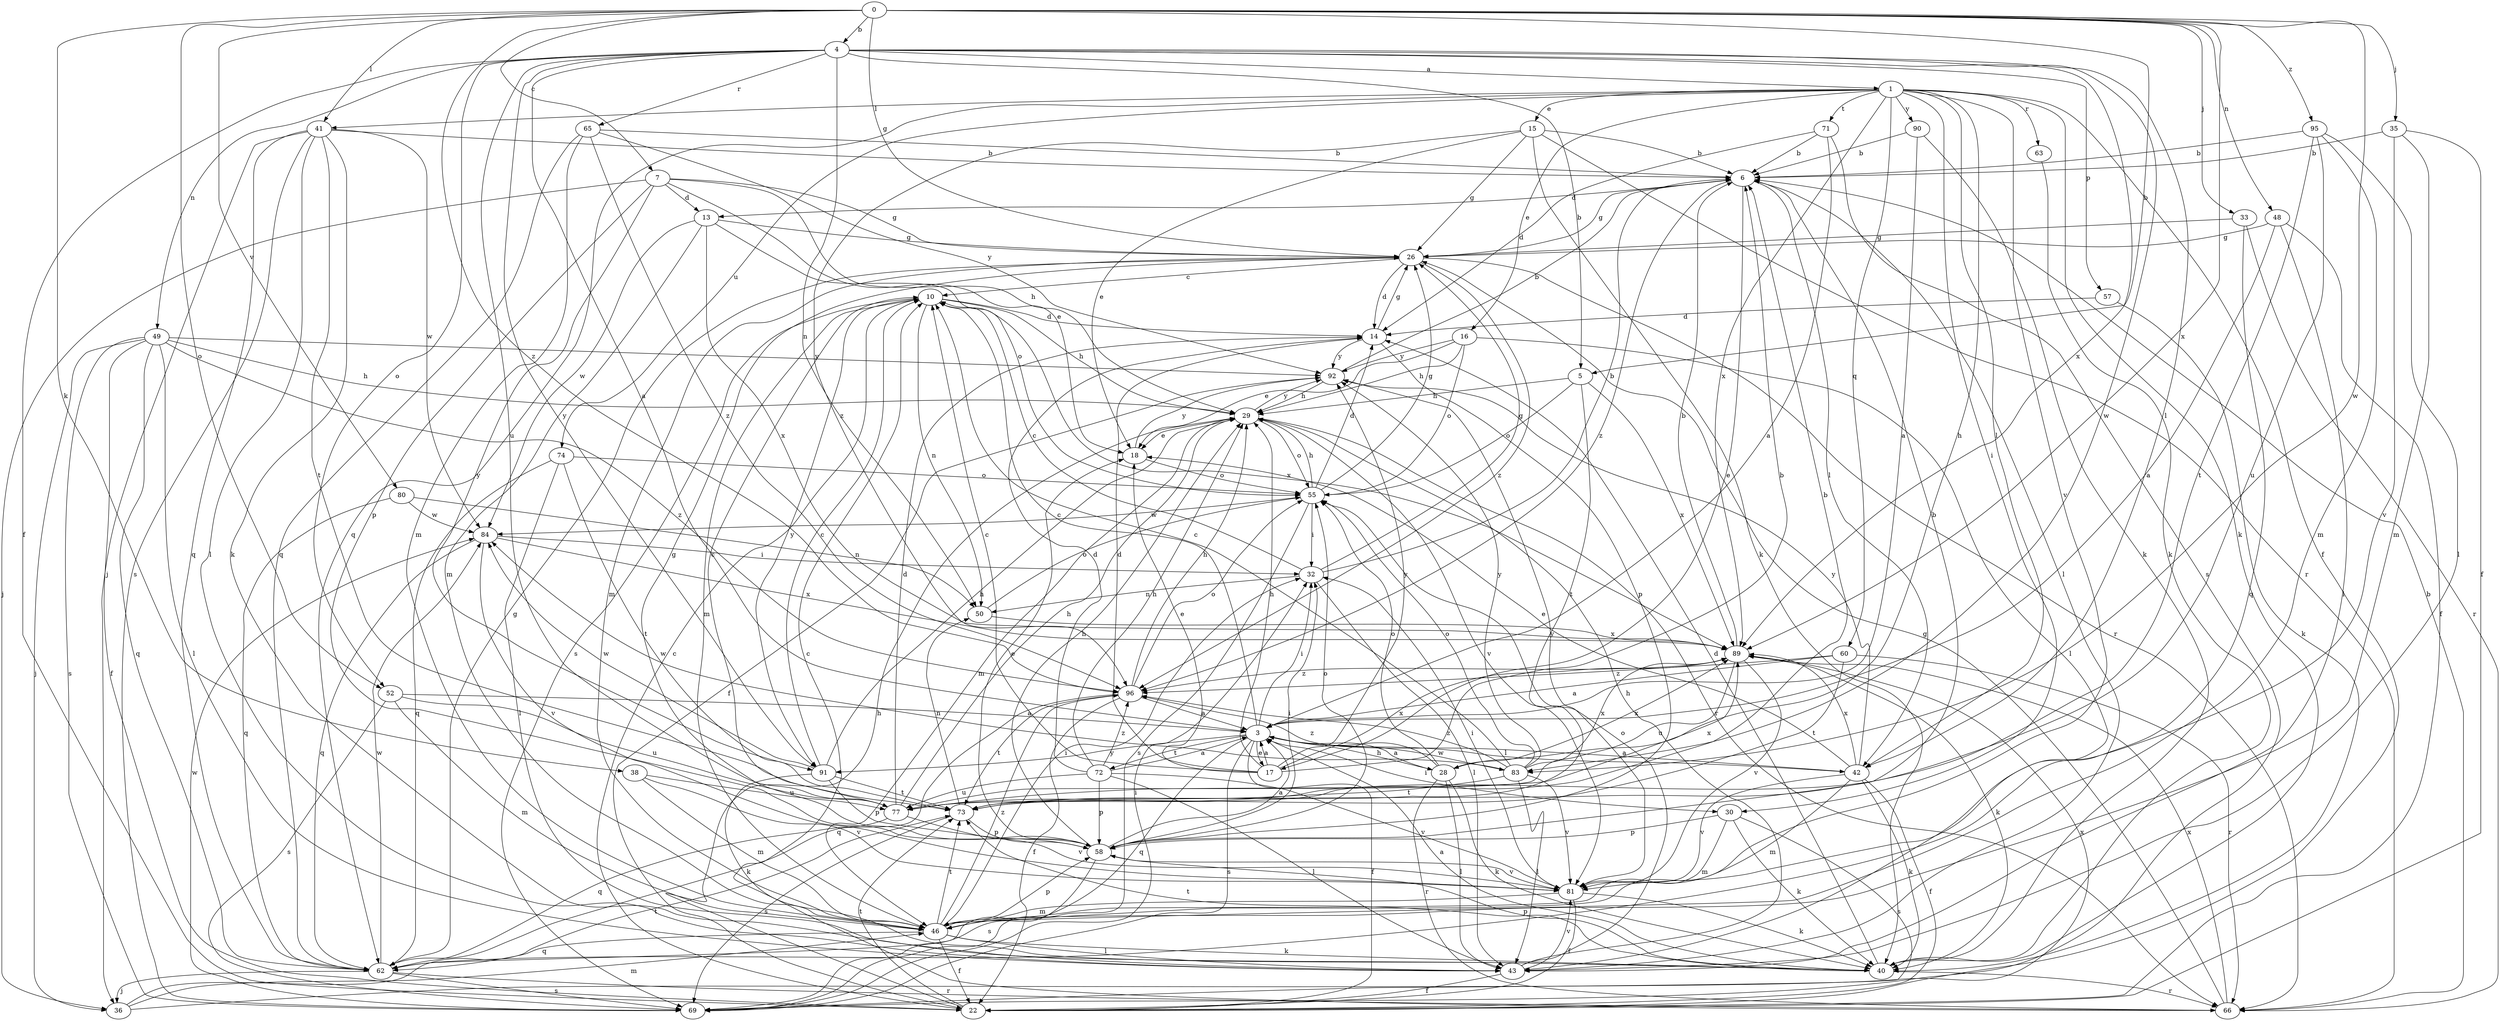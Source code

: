 strict digraph  {
0;
1;
3;
4;
5;
6;
7;
10;
13;
14;
15;
16;
17;
18;
22;
26;
28;
29;
30;
32;
33;
35;
36;
38;
40;
41;
42;
43;
46;
48;
49;
50;
52;
55;
57;
58;
60;
62;
63;
65;
66;
69;
71;
72;
73;
74;
77;
80;
81;
83;
84;
89;
90;
91;
92;
95;
96;
0 -> 4  [label=b];
0 -> 5  [label=b];
0 -> 7  [label=c];
0 -> 26  [label=g];
0 -> 33  [label=j];
0 -> 35  [label=j];
0 -> 38  [label=k];
0 -> 41  [label=l];
0 -> 48  [label=n];
0 -> 52  [label=o];
0 -> 80  [label=v];
0 -> 83  [label=w];
0 -> 89  [label=x];
0 -> 95  [label=z];
0 -> 96  [label=z];
1 -> 15  [label=e];
1 -> 16  [label=e];
1 -> 22  [label=f];
1 -> 28  [label=h];
1 -> 30  [label=i];
1 -> 40  [label=k];
1 -> 41  [label=l];
1 -> 42  [label=l];
1 -> 60  [label=q];
1 -> 62  [label=q];
1 -> 63  [label=r];
1 -> 71  [label=t];
1 -> 74  [label=u];
1 -> 81  [label=v];
1 -> 89  [label=x];
1 -> 90  [label=y];
3 -> 10  [label=c];
3 -> 17  [label=e];
3 -> 22  [label=f];
3 -> 28  [label=h];
3 -> 30  [label=i];
3 -> 32  [label=i];
3 -> 42  [label=l];
3 -> 62  [label=q];
3 -> 69  [label=s];
3 -> 72  [label=t];
3 -> 83  [label=w];
3 -> 91  [label=y];
4 -> 1  [label=a];
4 -> 3  [label=a];
4 -> 5  [label=b];
4 -> 22  [label=f];
4 -> 42  [label=l];
4 -> 49  [label=n];
4 -> 50  [label=n];
4 -> 52  [label=o];
4 -> 57  [label=p];
4 -> 65  [label=r];
4 -> 77  [label=u];
4 -> 83  [label=w];
4 -> 89  [label=x];
4 -> 91  [label=y];
5 -> 29  [label=h];
5 -> 55  [label=o];
5 -> 73  [label=t];
5 -> 89  [label=x];
6 -> 13  [label=d];
6 -> 17  [label=e];
6 -> 26  [label=g];
6 -> 42  [label=l];
6 -> 43  [label=l];
6 -> 96  [label=z];
7 -> 13  [label=d];
7 -> 18  [label=e];
7 -> 26  [label=g];
7 -> 29  [label=h];
7 -> 36  [label=j];
7 -> 58  [label=p];
7 -> 91  [label=y];
10 -> 14  [label=d];
10 -> 29  [label=h];
10 -> 46  [label=m];
10 -> 50  [label=n];
10 -> 69  [label=s];
10 -> 89  [label=x];
10 -> 91  [label=y];
13 -> 26  [label=g];
13 -> 46  [label=m];
13 -> 55  [label=o];
13 -> 84  [label=w];
13 -> 89  [label=x];
14 -> 26  [label=g];
14 -> 58  [label=p];
14 -> 92  [label=y];
15 -> 6  [label=b];
15 -> 18  [label=e];
15 -> 26  [label=g];
15 -> 40  [label=k];
15 -> 66  [label=r];
15 -> 96  [label=z];
16 -> 18  [label=e];
16 -> 29  [label=h];
16 -> 43  [label=l];
16 -> 55  [label=o];
16 -> 92  [label=y];
17 -> 3  [label=a];
17 -> 6  [label=b];
17 -> 10  [label=c];
17 -> 14  [label=d];
17 -> 18  [label=e];
17 -> 29  [label=h];
17 -> 89  [label=x];
17 -> 92  [label=y];
18 -> 55  [label=o];
18 -> 92  [label=y];
22 -> 10  [label=c];
22 -> 29  [label=h];
22 -> 73  [label=t];
26 -> 10  [label=c];
26 -> 14  [label=d];
26 -> 46  [label=m];
26 -> 66  [label=r];
26 -> 96  [label=z];
28 -> 3  [label=a];
28 -> 40  [label=k];
28 -> 43  [label=l];
28 -> 55  [label=o];
28 -> 66  [label=r];
28 -> 89  [label=x];
28 -> 96  [label=z];
29 -> 18  [label=e];
29 -> 46  [label=m];
29 -> 55  [label=o];
29 -> 66  [label=r];
29 -> 81  [label=v];
29 -> 92  [label=y];
30 -> 40  [label=k];
30 -> 46  [label=m];
30 -> 58  [label=p];
30 -> 69  [label=s];
32 -> 6  [label=b];
32 -> 10  [label=c];
32 -> 26  [label=g];
32 -> 43  [label=l];
32 -> 50  [label=n];
33 -> 26  [label=g];
33 -> 62  [label=q];
33 -> 66  [label=r];
35 -> 6  [label=b];
35 -> 22  [label=f];
35 -> 46  [label=m];
35 -> 81  [label=v];
36 -> 46  [label=m];
36 -> 73  [label=t];
36 -> 89  [label=x];
38 -> 46  [label=m];
38 -> 77  [label=u];
38 -> 81  [label=v];
40 -> 3  [label=a];
40 -> 14  [label=d];
40 -> 58  [label=p];
40 -> 66  [label=r];
40 -> 73  [label=t];
41 -> 6  [label=b];
41 -> 36  [label=j];
41 -> 40  [label=k];
41 -> 43  [label=l];
41 -> 62  [label=q];
41 -> 69  [label=s];
41 -> 73  [label=t];
41 -> 84  [label=w];
42 -> 3  [label=a];
42 -> 18  [label=e];
42 -> 22  [label=f];
42 -> 40  [label=k];
42 -> 46  [label=m];
42 -> 81  [label=v];
42 -> 89  [label=x];
42 -> 92  [label=y];
43 -> 22  [label=f];
43 -> 29  [label=h];
43 -> 55  [label=o];
43 -> 81  [label=v];
46 -> 22  [label=f];
46 -> 32  [label=i];
46 -> 40  [label=k];
46 -> 43  [label=l];
46 -> 58  [label=p];
46 -> 62  [label=q];
46 -> 73  [label=t];
46 -> 96  [label=z];
48 -> 3  [label=a];
48 -> 22  [label=f];
48 -> 26  [label=g];
48 -> 43  [label=l];
49 -> 22  [label=f];
49 -> 29  [label=h];
49 -> 36  [label=j];
49 -> 43  [label=l];
49 -> 62  [label=q];
49 -> 69  [label=s];
49 -> 92  [label=y];
49 -> 96  [label=z];
50 -> 55  [label=o];
50 -> 89  [label=x];
52 -> 3  [label=a];
52 -> 46  [label=m];
52 -> 69  [label=s];
52 -> 77  [label=u];
55 -> 14  [label=d];
55 -> 26  [label=g];
55 -> 29  [label=h];
55 -> 32  [label=i];
55 -> 69  [label=s];
55 -> 84  [label=w];
57 -> 14  [label=d];
57 -> 40  [label=k];
58 -> 3  [label=a];
58 -> 6  [label=b];
58 -> 18  [label=e];
58 -> 26  [label=g];
58 -> 29  [label=h];
58 -> 32  [label=i];
58 -> 55  [label=o];
58 -> 69  [label=s];
58 -> 81  [label=v];
60 -> 3  [label=a];
60 -> 66  [label=r];
60 -> 73  [label=t];
60 -> 96  [label=z];
62 -> 26  [label=g];
62 -> 36  [label=j];
62 -> 66  [label=r];
62 -> 69  [label=s];
62 -> 84  [label=w];
63 -> 40  [label=k];
65 -> 6  [label=b];
65 -> 46  [label=m];
65 -> 62  [label=q];
65 -> 92  [label=y];
65 -> 96  [label=z];
66 -> 6  [label=b];
66 -> 10  [label=c];
66 -> 26  [label=g];
66 -> 89  [label=x];
69 -> 32  [label=i];
69 -> 84  [label=w];
71 -> 3  [label=a];
71 -> 6  [label=b];
71 -> 14  [label=d];
71 -> 69  [label=s];
72 -> 3  [label=a];
72 -> 14  [label=d];
72 -> 29  [label=h];
72 -> 43  [label=l];
72 -> 58  [label=p];
72 -> 77  [label=u];
72 -> 81  [label=v];
72 -> 96  [label=z];
73 -> 50  [label=n];
73 -> 58  [label=p];
73 -> 69  [label=s];
74 -> 43  [label=l];
74 -> 55  [label=o];
74 -> 62  [label=q];
74 -> 73  [label=t];
77 -> 6  [label=b];
77 -> 10  [label=c];
77 -> 14  [label=d];
77 -> 29  [label=h];
77 -> 62  [label=q];
77 -> 81  [label=v];
77 -> 89  [label=x];
80 -> 50  [label=n];
80 -> 62  [label=q];
80 -> 84  [label=w];
81 -> 22  [label=f];
81 -> 32  [label=i];
81 -> 40  [label=k];
81 -> 46  [label=m];
81 -> 92  [label=y];
83 -> 10  [label=c];
83 -> 43  [label=l];
83 -> 55  [label=o];
83 -> 73  [label=t];
83 -> 81  [label=v];
83 -> 84  [label=w];
83 -> 89  [label=x];
83 -> 92  [label=y];
83 -> 96  [label=z];
84 -> 32  [label=i];
84 -> 62  [label=q];
84 -> 81  [label=v];
84 -> 89  [label=x];
89 -> 6  [label=b];
89 -> 40  [label=k];
89 -> 77  [label=u];
89 -> 81  [label=v];
89 -> 96  [label=z];
90 -> 3  [label=a];
90 -> 6  [label=b];
90 -> 40  [label=k];
91 -> 10  [label=c];
91 -> 29  [label=h];
91 -> 40  [label=k];
91 -> 58  [label=p];
91 -> 73  [label=t];
91 -> 84  [label=w];
92 -> 6  [label=b];
92 -> 22  [label=f];
92 -> 29  [label=h];
95 -> 6  [label=b];
95 -> 43  [label=l];
95 -> 46  [label=m];
95 -> 73  [label=t];
95 -> 77  [label=u];
96 -> 3  [label=a];
96 -> 22  [label=f];
96 -> 29  [label=h];
96 -> 55  [label=o];
96 -> 62  [label=q];
96 -> 73  [label=t];
}
